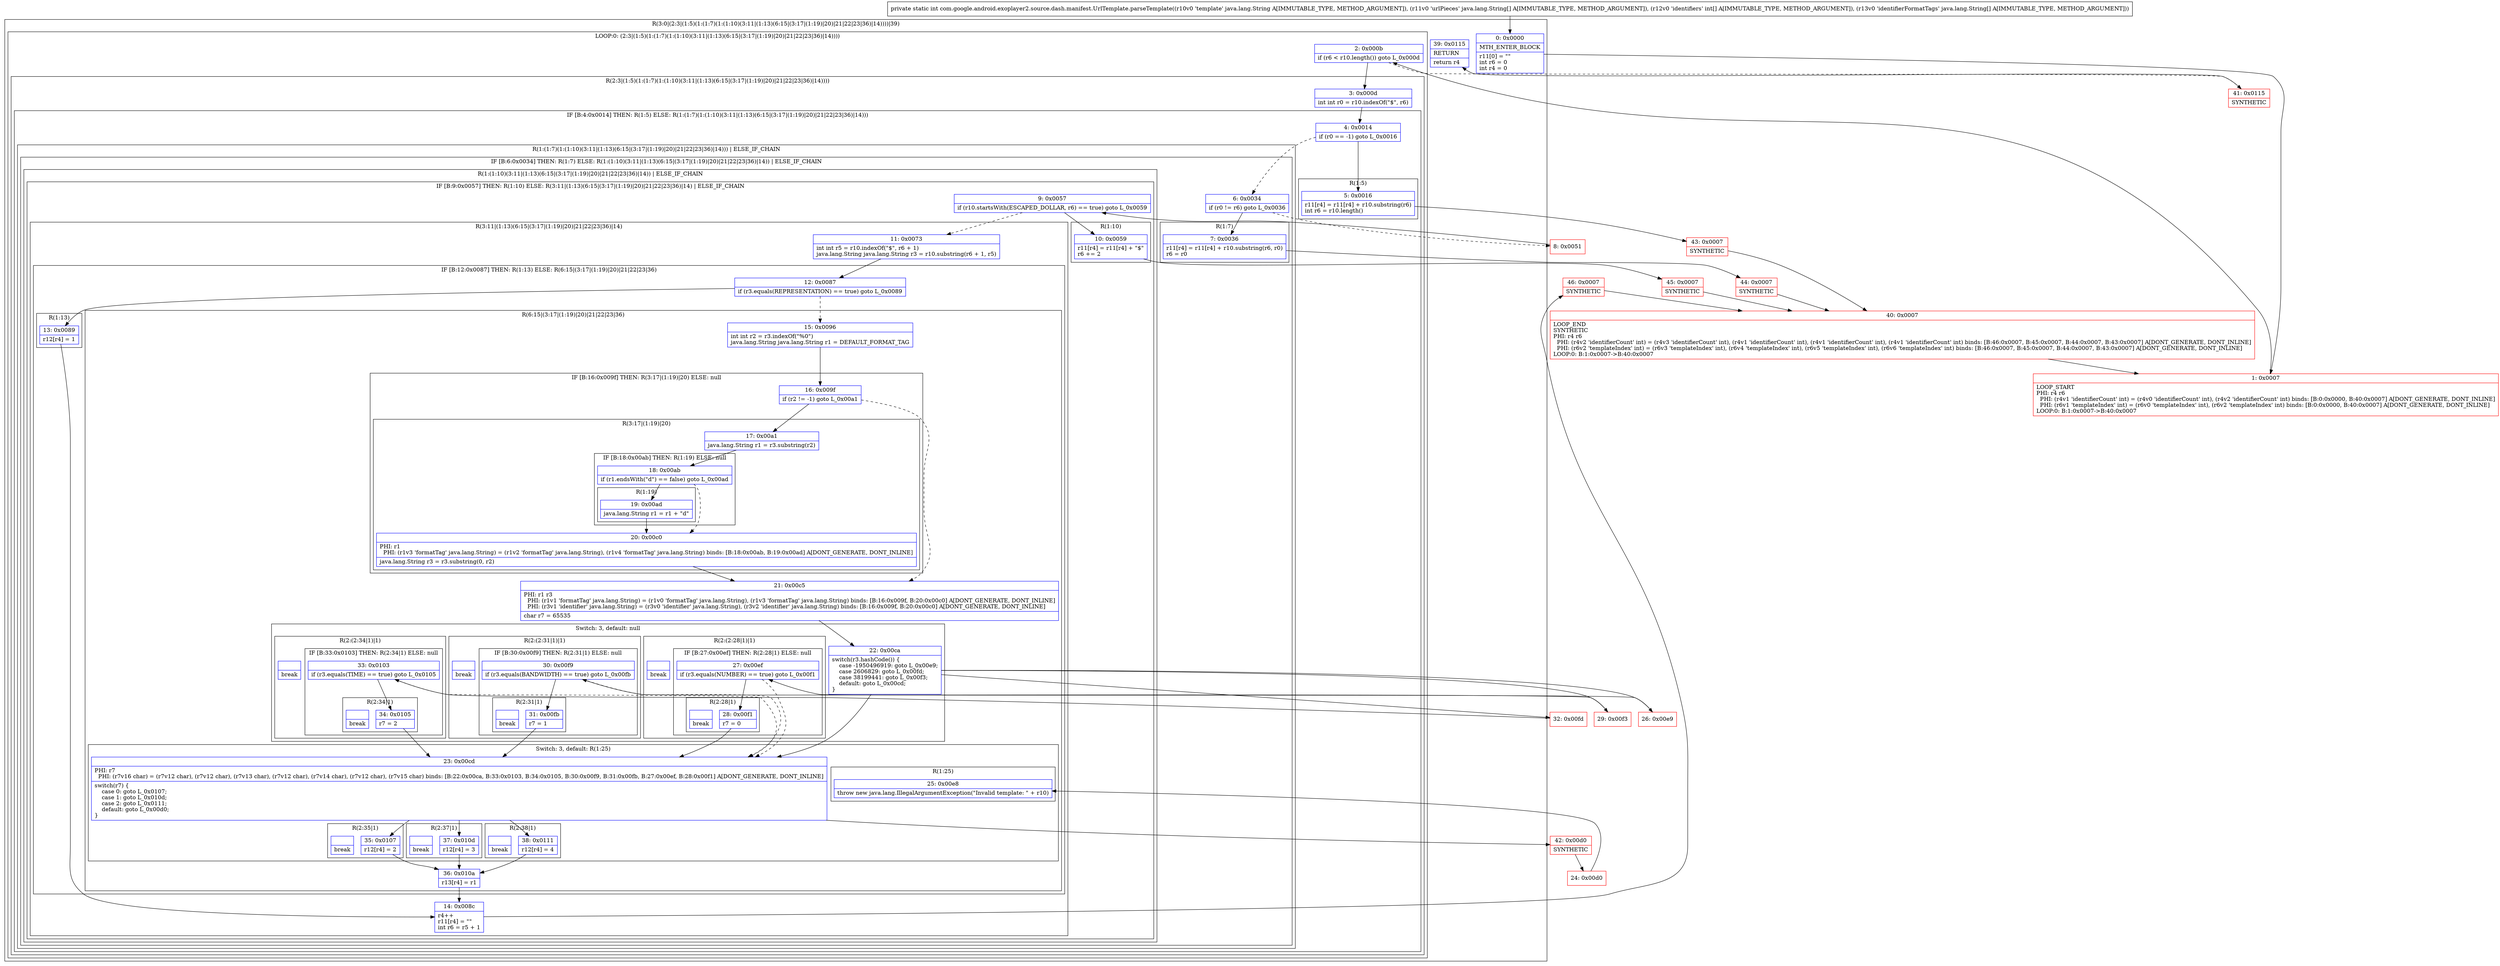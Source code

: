 digraph "CFG forcom.google.android.exoplayer2.source.dash.manifest.UrlTemplate.parseTemplate(Ljava\/lang\/String;[Ljava\/lang\/String;[I[Ljava\/lang\/String;)I" {
subgraph cluster_Region_544527863 {
label = "R(3:0|(2:3|(1:5)(1:(1:7)(1:(1:10)(3:11|(1:13)(6:15|(3:17|(1:19)|20)|21|22|23|36)|14))))|39)";
node [shape=record,color=blue];
Node_0 [shape=record,label="{0\:\ 0x0000|MTH_ENTER_BLOCK\l|r11[0] = \"\"\lint r6 = 0\lint r4 = 0\l}"];
subgraph cluster_LoopRegion_1253565759 {
label = "LOOP:0: (2:3|(1:5)(1:(1:7)(1:(1:10)(3:11|(1:13)(6:15|(3:17|(1:19)|20)|21|22|23|36)|14))))";
node [shape=record,color=blue];
Node_2 [shape=record,label="{2\:\ 0x000b|if (r6 \< r10.length()) goto L_0x000d\l}"];
subgraph cluster_Region_2038751952 {
label = "R(2:3|(1:5)(1:(1:7)(1:(1:10)(3:11|(1:13)(6:15|(3:17|(1:19)|20)|21|22|23|36)|14))))";
node [shape=record,color=blue];
Node_3 [shape=record,label="{3\:\ 0x000d|int int r0 = r10.indexOf(\"$\", r6)\l}"];
subgraph cluster_IfRegion_2044429245 {
label = "IF [B:4:0x0014] THEN: R(1:5) ELSE: R(1:(1:7)(1:(1:10)(3:11|(1:13)(6:15|(3:17|(1:19)|20)|21|22|23|36)|14)))";
node [shape=record,color=blue];
Node_4 [shape=record,label="{4\:\ 0x0014|if (r0 == \-1) goto L_0x0016\l}"];
subgraph cluster_Region_1784744974 {
label = "R(1:5)";
node [shape=record,color=blue];
Node_5 [shape=record,label="{5\:\ 0x0016|r11[r4] = r11[r4] + r10.substring(r6)\lint r6 = r10.length()\l}"];
}
subgraph cluster_Region_1905594901 {
label = "R(1:(1:7)(1:(1:10)(3:11|(1:13)(6:15|(3:17|(1:19)|20)|21|22|23|36)|14))) | ELSE_IF_CHAIN\l";
node [shape=record,color=blue];
subgraph cluster_IfRegion_1888077516 {
label = "IF [B:6:0x0034] THEN: R(1:7) ELSE: R(1:(1:10)(3:11|(1:13)(6:15|(3:17|(1:19)|20)|21|22|23|36)|14)) | ELSE_IF_CHAIN\l";
node [shape=record,color=blue];
Node_6 [shape=record,label="{6\:\ 0x0034|if (r0 != r6) goto L_0x0036\l}"];
subgraph cluster_Region_1815914259 {
label = "R(1:7)";
node [shape=record,color=blue];
Node_7 [shape=record,label="{7\:\ 0x0036|r11[r4] = r11[r4] + r10.substring(r6, r0)\lr6 = r0\l}"];
}
subgraph cluster_Region_1663483653 {
label = "R(1:(1:10)(3:11|(1:13)(6:15|(3:17|(1:19)|20)|21|22|23|36)|14)) | ELSE_IF_CHAIN\l";
node [shape=record,color=blue];
subgraph cluster_IfRegion_317367727 {
label = "IF [B:9:0x0057] THEN: R(1:10) ELSE: R(3:11|(1:13)(6:15|(3:17|(1:19)|20)|21|22|23|36)|14) | ELSE_IF_CHAIN\l";
node [shape=record,color=blue];
Node_9 [shape=record,label="{9\:\ 0x0057|if (r10.startsWith(ESCAPED_DOLLAR, r6) == true) goto L_0x0059\l}"];
subgraph cluster_Region_439690919 {
label = "R(1:10)";
node [shape=record,color=blue];
Node_10 [shape=record,label="{10\:\ 0x0059|r11[r4] = r11[r4] + \"$\"\lr6 += 2\l}"];
}
subgraph cluster_Region_790751983 {
label = "R(3:11|(1:13)(6:15|(3:17|(1:19)|20)|21|22|23|36)|14)";
node [shape=record,color=blue];
Node_11 [shape=record,label="{11\:\ 0x0073|int int r5 = r10.indexOf(\"$\", r6 + 1)\ljava.lang.String java.lang.String r3 = r10.substring(r6 + 1, r5)\l}"];
subgraph cluster_IfRegion_1044912583 {
label = "IF [B:12:0x0087] THEN: R(1:13) ELSE: R(6:15|(3:17|(1:19)|20)|21|22|23|36)";
node [shape=record,color=blue];
Node_12 [shape=record,label="{12\:\ 0x0087|if (r3.equals(REPRESENTATION) == true) goto L_0x0089\l}"];
subgraph cluster_Region_1728132304 {
label = "R(1:13)";
node [shape=record,color=blue];
Node_13 [shape=record,label="{13\:\ 0x0089|r12[r4] = 1\l}"];
}
subgraph cluster_Region_772134711 {
label = "R(6:15|(3:17|(1:19)|20)|21|22|23|36)";
node [shape=record,color=blue];
Node_15 [shape=record,label="{15\:\ 0x0096|int int r2 = r3.indexOf(\"%0\")\ljava.lang.String java.lang.String r1 = DEFAULT_FORMAT_TAG\l}"];
subgraph cluster_IfRegion_1685375943 {
label = "IF [B:16:0x009f] THEN: R(3:17|(1:19)|20) ELSE: null";
node [shape=record,color=blue];
Node_16 [shape=record,label="{16\:\ 0x009f|if (r2 != \-1) goto L_0x00a1\l}"];
subgraph cluster_Region_406857865 {
label = "R(3:17|(1:19)|20)";
node [shape=record,color=blue];
Node_17 [shape=record,label="{17\:\ 0x00a1|java.lang.String r1 = r3.substring(r2)\l}"];
subgraph cluster_IfRegion_371704306 {
label = "IF [B:18:0x00ab] THEN: R(1:19) ELSE: null";
node [shape=record,color=blue];
Node_18 [shape=record,label="{18\:\ 0x00ab|if (r1.endsWith(\"d\") == false) goto L_0x00ad\l}"];
subgraph cluster_Region_1148845312 {
label = "R(1:19)";
node [shape=record,color=blue];
Node_19 [shape=record,label="{19\:\ 0x00ad|java.lang.String r1 = r1 + \"d\"\l}"];
}
}
Node_20 [shape=record,label="{20\:\ 0x00c0|PHI: r1 \l  PHI: (r1v3 'formatTag' java.lang.String) = (r1v2 'formatTag' java.lang.String), (r1v4 'formatTag' java.lang.String) binds: [B:18:0x00ab, B:19:0x00ad] A[DONT_GENERATE, DONT_INLINE]\l|java.lang.String r3 = r3.substring(0, r2)\l}"];
}
}
Node_21 [shape=record,label="{21\:\ 0x00c5|PHI: r1 r3 \l  PHI: (r1v1 'formatTag' java.lang.String) = (r1v0 'formatTag' java.lang.String), (r1v3 'formatTag' java.lang.String) binds: [B:16:0x009f, B:20:0x00c0] A[DONT_GENERATE, DONT_INLINE]\l  PHI: (r3v1 'identifier' java.lang.String) = (r3v0 'identifier' java.lang.String), (r3v2 'identifier' java.lang.String) binds: [B:16:0x009f, B:20:0x00c0] A[DONT_GENERATE, DONT_INLINE]\l|char r7 = 65535\l}"];
subgraph cluster_SwitchRegion_1047842134 {
label = "Switch: 3, default: null";
node [shape=record,color=blue];
Node_22 [shape=record,label="{22\:\ 0x00ca|switch(r3.hashCode()) \{\l    case \-1950496919: goto L_0x00e9;\l    case 2606829: goto L_0x00fd;\l    case 38199441: goto L_0x00f3;\l    default: goto L_0x00cd;\l\}\l}"];
subgraph cluster_Region_1168712022 {
label = "R(2:(2:28|1)|1)";
node [shape=record,color=blue];
subgraph cluster_IfRegion_462911310 {
label = "IF [B:27:0x00ef] THEN: R(2:28|1) ELSE: null";
node [shape=record,color=blue];
Node_27 [shape=record,label="{27\:\ 0x00ef|if (r3.equals(NUMBER) == true) goto L_0x00f1\l}"];
subgraph cluster_Region_913641591 {
label = "R(2:28|1)";
node [shape=record,color=blue];
Node_28 [shape=record,label="{28\:\ 0x00f1|r7 = 0\l}"];
Node_InsnContainer_1070054702 [shape=record,label="{|break\l}"];
}
}
Node_InsnContainer_1721439609 [shape=record,label="{|break\l}"];
}
subgraph cluster_Region_814956600 {
label = "R(2:(2:34|1)|1)";
node [shape=record,color=blue];
subgraph cluster_IfRegion_42598613 {
label = "IF [B:33:0x0103] THEN: R(2:34|1) ELSE: null";
node [shape=record,color=blue];
Node_33 [shape=record,label="{33\:\ 0x0103|if (r3.equals(TIME) == true) goto L_0x0105\l}"];
subgraph cluster_Region_2139598323 {
label = "R(2:34|1)";
node [shape=record,color=blue];
Node_34 [shape=record,label="{34\:\ 0x0105|r7 = 2\l}"];
Node_InsnContainer_1018983661 [shape=record,label="{|break\l}"];
}
}
Node_InsnContainer_1041268889 [shape=record,label="{|break\l}"];
}
subgraph cluster_Region_1993471 {
label = "R(2:(2:31|1)|1)";
node [shape=record,color=blue];
subgraph cluster_IfRegion_2087892834 {
label = "IF [B:30:0x00f9] THEN: R(2:31|1) ELSE: null";
node [shape=record,color=blue];
Node_30 [shape=record,label="{30\:\ 0x00f9|if (r3.equals(BANDWIDTH) == true) goto L_0x00fb\l}"];
subgraph cluster_Region_1039104823 {
label = "R(2:31|1)";
node [shape=record,color=blue];
Node_31 [shape=record,label="{31\:\ 0x00fb|r7 = 1\l}"];
Node_InsnContainer_707164228 [shape=record,label="{|break\l}"];
}
}
Node_InsnContainer_1969384177 [shape=record,label="{|break\l}"];
}
}
subgraph cluster_SwitchRegion_511012634 {
label = "Switch: 3, default: R(1:25)";
node [shape=record,color=blue];
Node_23 [shape=record,label="{23\:\ 0x00cd|PHI: r7 \l  PHI: (r7v16 char) = (r7v12 char), (r7v12 char), (r7v13 char), (r7v12 char), (r7v14 char), (r7v12 char), (r7v15 char) binds: [B:22:0x00ca, B:33:0x0103, B:34:0x0105, B:30:0x00f9, B:31:0x00fb, B:27:0x00ef, B:28:0x00f1] A[DONT_GENERATE, DONT_INLINE]\l|switch(r7) \{\l    case 0: goto L_0x0107;\l    case 1: goto L_0x010d;\l    case 2: goto L_0x0111;\l    default: goto L_0x00d0;\l\}\l}"];
subgraph cluster_Region_961403010 {
label = "R(2:35|1)";
node [shape=record,color=blue];
Node_35 [shape=record,label="{35\:\ 0x0107|r12[r4] = 2\l}"];
Node_InsnContainer_1338779788 [shape=record,label="{|break\l}"];
}
subgraph cluster_Region_122472129 {
label = "R(2:37|1)";
node [shape=record,color=blue];
Node_37 [shape=record,label="{37\:\ 0x010d|r12[r4] = 3\l}"];
Node_InsnContainer_1014430232 [shape=record,label="{|break\l}"];
}
subgraph cluster_Region_1078774874 {
label = "R(2:38|1)";
node [shape=record,color=blue];
Node_38 [shape=record,label="{38\:\ 0x0111|r12[r4] = 4\l}"];
Node_InsnContainer_621498762 [shape=record,label="{|break\l}"];
}
subgraph cluster_Region_1138262584 {
label = "R(1:25)";
node [shape=record,color=blue];
Node_25 [shape=record,label="{25\:\ 0x00e8|throw new java.lang.IllegalArgumentException(\"Invalid template: \" + r10)\l}"];
}
}
Node_36 [shape=record,label="{36\:\ 0x010a|r13[r4] = r1\l}"];
}
}
Node_14 [shape=record,label="{14\:\ 0x008c|r4++\lr11[r4] = \"\"\lint r6 = r5 + 1\l}"];
}
}
}
}
}
}
}
}
Node_39 [shape=record,label="{39\:\ 0x0115|RETURN\l|return r4\l}"];
}
Node_1 [shape=record,color=red,label="{1\:\ 0x0007|LOOP_START\lPHI: r4 r6 \l  PHI: (r4v1 'identifierCount' int) = (r4v0 'identifierCount' int), (r4v2 'identifierCount' int) binds: [B:0:0x0000, B:40:0x0007] A[DONT_GENERATE, DONT_INLINE]\l  PHI: (r6v1 'templateIndex' int) = (r6v0 'templateIndex' int), (r6v2 'templateIndex' int) binds: [B:0:0x0000, B:40:0x0007] A[DONT_GENERATE, DONT_INLINE]\lLOOP:0: B:1:0x0007\-\>B:40:0x0007\l}"];
Node_8 [shape=record,color=red,label="{8\:\ 0x0051}"];
Node_24 [shape=record,color=red,label="{24\:\ 0x00d0}"];
Node_26 [shape=record,color=red,label="{26\:\ 0x00e9}"];
Node_29 [shape=record,color=red,label="{29\:\ 0x00f3}"];
Node_32 [shape=record,color=red,label="{32\:\ 0x00fd}"];
Node_40 [shape=record,color=red,label="{40\:\ 0x0007|LOOP_END\lSYNTHETIC\lPHI: r4 r6 \l  PHI: (r4v2 'identifierCount' int) = (r4v3 'identifierCount' int), (r4v1 'identifierCount' int), (r4v1 'identifierCount' int), (r4v1 'identifierCount' int) binds: [B:46:0x0007, B:45:0x0007, B:44:0x0007, B:43:0x0007] A[DONT_GENERATE, DONT_INLINE]\l  PHI: (r6v2 'templateIndex' int) = (r6v3 'templateIndex' int), (r6v4 'templateIndex' int), (r6v5 'templateIndex' int), (r6v6 'templateIndex' int) binds: [B:46:0x0007, B:45:0x0007, B:44:0x0007, B:43:0x0007] A[DONT_GENERATE, DONT_INLINE]\lLOOP:0: B:1:0x0007\-\>B:40:0x0007\l}"];
Node_41 [shape=record,color=red,label="{41\:\ 0x0115|SYNTHETIC\l}"];
Node_42 [shape=record,color=red,label="{42\:\ 0x00d0|SYNTHETIC\l}"];
Node_43 [shape=record,color=red,label="{43\:\ 0x0007|SYNTHETIC\l}"];
Node_44 [shape=record,color=red,label="{44\:\ 0x0007|SYNTHETIC\l}"];
Node_45 [shape=record,color=red,label="{45\:\ 0x0007|SYNTHETIC\l}"];
Node_46 [shape=record,color=red,label="{46\:\ 0x0007|SYNTHETIC\l}"];
MethodNode[shape=record,label="{private static int com.google.android.exoplayer2.source.dash.manifest.UrlTemplate.parseTemplate((r10v0 'template' java.lang.String A[IMMUTABLE_TYPE, METHOD_ARGUMENT]), (r11v0 'urlPieces' java.lang.String[] A[IMMUTABLE_TYPE, METHOD_ARGUMENT]), (r12v0 'identifiers' int[] A[IMMUTABLE_TYPE, METHOD_ARGUMENT]), (r13v0 'identifierFormatTags' java.lang.String[] A[IMMUTABLE_TYPE, METHOD_ARGUMENT])) }"];
MethodNode -> Node_0;
Node_0 -> Node_1;
Node_2 -> Node_3;
Node_2 -> Node_41[style=dashed];
Node_3 -> Node_4;
Node_4 -> Node_5;
Node_4 -> Node_6[style=dashed];
Node_5 -> Node_43;
Node_6 -> Node_7;
Node_6 -> Node_8[style=dashed];
Node_7 -> Node_44;
Node_9 -> Node_10;
Node_9 -> Node_11[style=dashed];
Node_10 -> Node_45;
Node_11 -> Node_12;
Node_12 -> Node_13;
Node_12 -> Node_15[style=dashed];
Node_13 -> Node_14;
Node_15 -> Node_16;
Node_16 -> Node_17;
Node_16 -> Node_21[style=dashed];
Node_17 -> Node_18;
Node_18 -> Node_19;
Node_18 -> Node_20[style=dashed];
Node_19 -> Node_20;
Node_20 -> Node_21;
Node_21 -> Node_22;
Node_22 -> Node_23;
Node_22 -> Node_26;
Node_22 -> Node_29;
Node_22 -> Node_32;
Node_27 -> Node_23[style=dashed];
Node_27 -> Node_28;
Node_28 -> Node_23;
Node_33 -> Node_23[style=dashed];
Node_33 -> Node_34;
Node_34 -> Node_23;
Node_30 -> Node_23[style=dashed];
Node_30 -> Node_31;
Node_31 -> Node_23;
Node_23 -> Node_35;
Node_23 -> Node_37;
Node_23 -> Node_38;
Node_23 -> Node_42;
Node_35 -> Node_36;
Node_37 -> Node_36;
Node_38 -> Node_36;
Node_36 -> Node_14;
Node_14 -> Node_46;
Node_1 -> Node_2;
Node_8 -> Node_9;
Node_24 -> Node_25;
Node_26 -> Node_27;
Node_29 -> Node_30;
Node_32 -> Node_33;
Node_40 -> Node_1;
Node_41 -> Node_39;
Node_42 -> Node_24;
Node_43 -> Node_40;
Node_44 -> Node_40;
Node_45 -> Node_40;
Node_46 -> Node_40;
}

